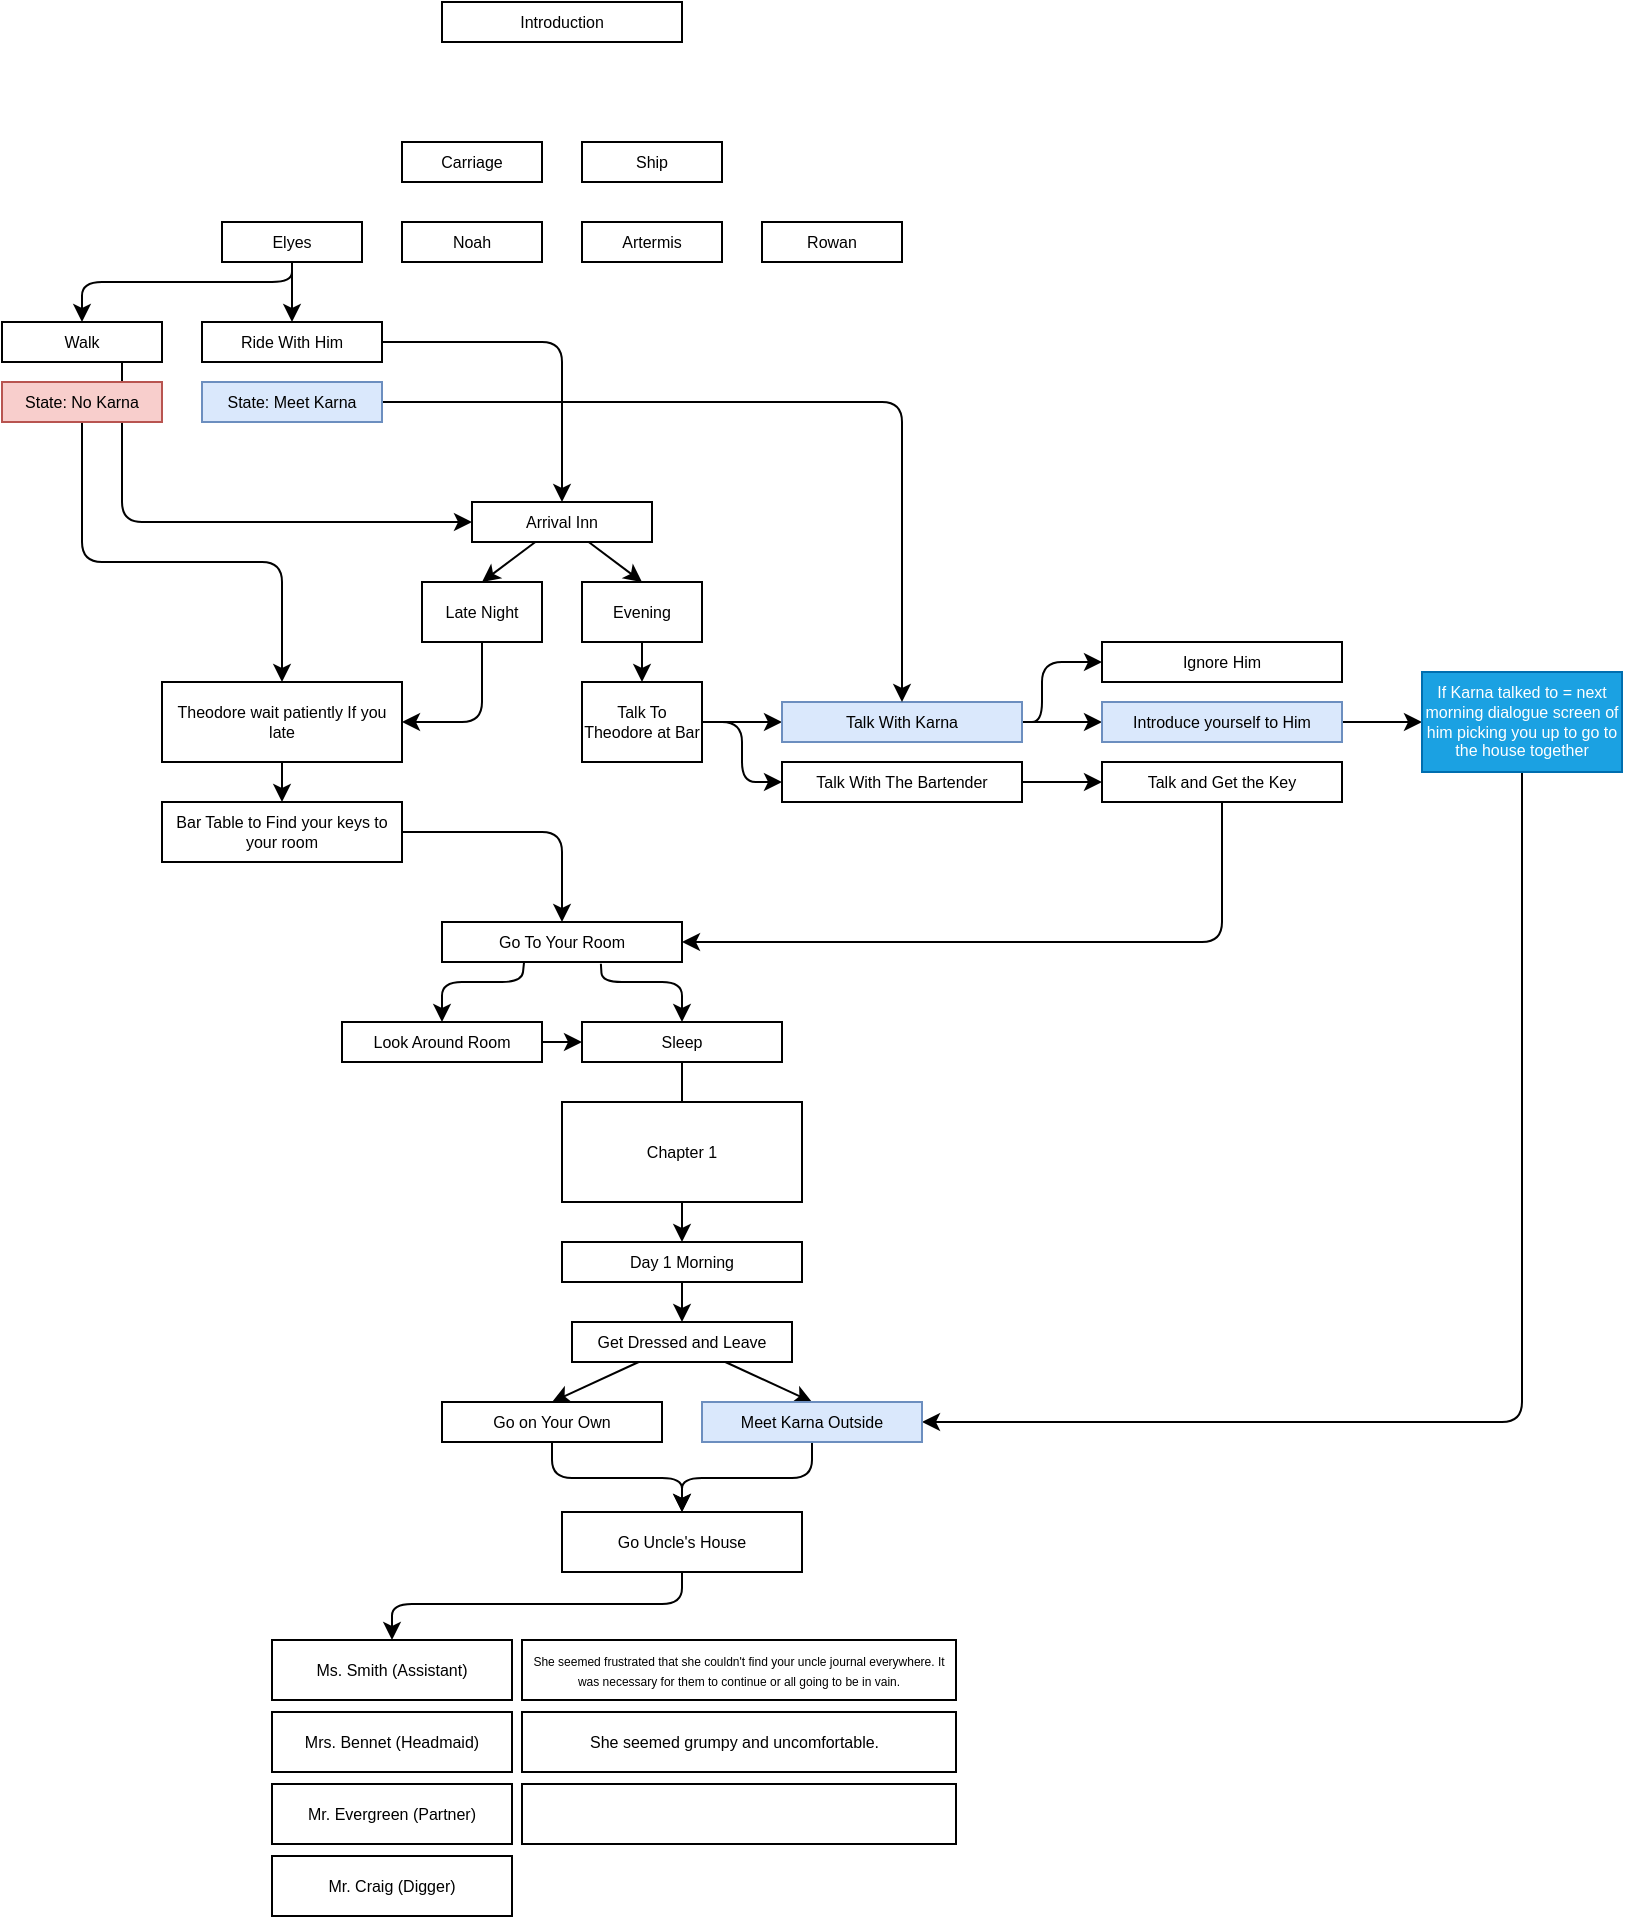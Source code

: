 <mxfile>
    <diagram id="6y-PMtRsZMNDdbMbtsYX" name="Page-1">
        <mxGraphModel dx="1056" dy="643" grid="1" gridSize="9" guides="1" tooltips="1" connect="1" arrows="1" fold="1" page="1" pageScale="1" pageWidth="1169" pageHeight="1654" math="0" shadow="0">
            <root>
                <mxCell id="0"/>
                <mxCell id="1" parent="0"/>
                <mxCell id="73" style="edgeStyle=none;html=1;entryX=0;entryY=0.5;entryDx=0;entryDy=0;fontSize=8;strokeWidth=1;" edge="1" parent="1" source="5" target="14">
                    <mxGeometry relative="1" as="geometry"/>
                </mxCell>
                <mxCell id="102" style="edgeStyle=none;html=1;entryX=0;entryY=0.5;entryDx=0;entryDy=0;fontSize=8;strokeWidth=1;" edge="1" parent="1" source="5" target="15">
                    <mxGeometry relative="1" as="geometry">
                        <Array as="points">
                            <mxPoint x="442" y="432"/>
                            <mxPoint x="442" y="462"/>
                        </Array>
                    </mxGeometry>
                </mxCell>
                <mxCell id="5" value="&lt;span style=&quot;font-size: 8px;&quot;&gt;Talk To Theodore at Bar&lt;/span&gt;" style="rounded=0;whiteSpace=wrap;html=1;fontSize=8;strokeWidth=1;" vertex="1" parent="1">
                    <mxGeometry x="362" y="412" width="60" height="40" as="geometry"/>
                </mxCell>
                <mxCell id="98" style="edgeStyle=none;html=1;entryX=0.5;entryY=0;entryDx=0;entryDy=0;fontSize=8;exitX=0.662;exitY=1.043;exitDx=0;exitDy=0;exitPerimeter=0;strokeWidth=1;" edge="1" parent="1" source="11" target="97">
                    <mxGeometry relative="1" as="geometry">
                        <Array as="points">
                            <mxPoint x="372" y="562"/>
                            <mxPoint x="412" y="562"/>
                        </Array>
                    </mxGeometry>
                </mxCell>
                <mxCell id="99" style="edgeStyle=none;html=1;entryX=0.5;entryY=0;entryDx=0;entryDy=0;fontSize=8;exitX=0.342;exitY=0.997;exitDx=0;exitDy=0;exitPerimeter=0;strokeWidth=1;" edge="1" parent="1" source="11" target="96">
                    <mxGeometry relative="1" as="geometry">
                        <Array as="points">
                            <mxPoint x="332" y="562"/>
                            <mxPoint x="292" y="562"/>
                        </Array>
                    </mxGeometry>
                </mxCell>
                <mxCell id="11" value="&lt;font style=&quot;font-size: 8px;&quot;&gt;Go To Your Room&lt;/font&gt;" style="rounded=0;whiteSpace=wrap;html=1;fontSize=8;strokeWidth=1;" vertex="1" parent="1">
                    <mxGeometry x="292" y="532" width="120" height="20" as="geometry"/>
                </mxCell>
                <mxCell id="19" value="" style="edgeStyle=none;html=1;fontSize=8;strokeWidth=1;" edge="1" parent="1" target="16">
                    <mxGeometry relative="1" as="geometry">
                        <mxPoint x="582" y="432" as="sourcePoint"/>
                        <Array as="points">
                            <mxPoint x="592" y="432"/>
                            <mxPoint x="592" y="402"/>
                        </Array>
                    </mxGeometry>
                </mxCell>
                <mxCell id="83" style="edgeStyle=none;html=1;entryX=0;entryY=0.5;entryDx=0;entryDy=0;fontSize=8;strokeWidth=1;" edge="1" parent="1" source="14" target="17">
                    <mxGeometry relative="1" as="geometry"/>
                </mxCell>
                <mxCell id="14" value="&lt;font style=&quot;font-size: 8px;&quot;&gt;Talk With Karna&lt;/font&gt;" style="rounded=0;whiteSpace=wrap;html=1;fillColor=#dae8fc;strokeColor=#6c8ebf;fontSize=8;strokeWidth=1;" vertex="1" parent="1">
                    <mxGeometry x="462" y="422" width="120" height="20" as="geometry"/>
                </mxCell>
                <mxCell id="103" value="" style="edgeStyle=none;html=1;fontSize=8;strokeWidth=1;" edge="1" parent="1" source="15" target="85">
                    <mxGeometry relative="1" as="geometry"/>
                </mxCell>
                <mxCell id="15" value="&lt;font style=&quot;font-size: 8px;&quot;&gt;Talk With The Bartender&lt;/font&gt;" style="rounded=0;whiteSpace=wrap;html=1;fontSize=8;strokeWidth=1;" vertex="1" parent="1">
                    <mxGeometry x="462" y="452" width="120" height="20" as="geometry"/>
                </mxCell>
                <mxCell id="16" value="&lt;span style=&quot;font-size: 8px;&quot;&gt;Ignore Him&lt;/span&gt;" style="rounded=0;whiteSpace=wrap;html=1;fontSize=8;strokeWidth=1;" vertex="1" parent="1">
                    <mxGeometry x="622" y="392" width="120" height="20" as="geometry"/>
                </mxCell>
                <mxCell id="82" value="" style="edgeStyle=none;html=1;fontSize=8;strokeWidth=1;" edge="1" parent="1" source="17" target="18">
                    <mxGeometry relative="1" as="geometry"/>
                </mxCell>
                <mxCell id="17" value="&lt;span style=&quot;font-size: 8px;&quot;&gt;Introduce yourself to Him&lt;/span&gt;" style="rounded=0;whiteSpace=wrap;html=1;fillColor=#dae8fc;strokeColor=#6c8ebf;fontSize=8;strokeWidth=1;" vertex="1" parent="1">
                    <mxGeometry x="622" y="422" width="120" height="20" as="geometry"/>
                </mxCell>
                <mxCell id="104" style="edgeStyle=none;html=1;fontSize=8;exitX=0.5;exitY=1;exitDx=0;exitDy=0;entryX=1;entryY=0.5;entryDx=0;entryDy=0;strokeWidth=1;" edge="1" parent="1" source="18" target="112">
                    <mxGeometry relative="1" as="geometry">
                        <mxPoint x="572" y="742" as="targetPoint"/>
                        <Array as="points">
                            <mxPoint x="832" y="782"/>
                        </Array>
                    </mxGeometry>
                </mxCell>
                <mxCell id="18" value="&lt;font style=&quot;font-size: 8px;&quot;&gt;If Karna talked to = next morning dialogue screen of him picking you up to go to the house together&lt;/font&gt;" style="rounded=0;whiteSpace=wrap;html=1;fillColor=#1ba1e2;fontColor=#ffffff;strokeColor=#006EAF;fontSize=8;strokeWidth=1;" vertex="1" parent="1">
                    <mxGeometry x="782" y="407" width="100" height="50" as="geometry"/>
                </mxCell>
                <mxCell id="115" value="" style="edgeStyle=none;html=1;fontSize=8;entryX=0.5;entryY=0;entryDx=0;entryDy=0;strokeWidth=1;" edge="1" parent="1" source="26" target="107">
                    <mxGeometry relative="1" as="geometry">
                        <mxPoint x="392" y="832" as="targetPoint"/>
                    </mxGeometry>
                </mxCell>
                <mxCell id="26" value="&lt;span style=&quot;font-size: 8px;&quot;&gt;Day 1 Morning&lt;/span&gt;" style="rounded=0;whiteSpace=wrap;html=1;fontSize=8;strokeWidth=1;" vertex="1" parent="1">
                    <mxGeometry x="352" y="692" width="120" height="20" as="geometry"/>
                </mxCell>
                <mxCell id="49" style="edgeStyle=none;html=1;entryX=0.5;entryY=0;entryDx=0;entryDy=0;fontSize=8;strokeWidth=1;" edge="1" parent="1" source="31" target="47">
                    <mxGeometry relative="1" as="geometry"/>
                </mxCell>
                <mxCell id="51" style="edgeStyle=none;html=1;exitX=0.5;exitY=1;exitDx=0;exitDy=0;entryX=0.5;entryY=0;entryDx=0;entryDy=0;fontSize=8;strokeWidth=1;" edge="1" parent="1" source="31" target="46">
                    <mxGeometry relative="1" as="geometry">
                        <Array as="points">
                            <mxPoint x="217" y="212"/>
                            <mxPoint x="162" y="212"/>
                            <mxPoint x="112" y="212"/>
                        </Array>
                    </mxGeometry>
                </mxCell>
                <mxCell id="31" value="&lt;span style=&quot;font-size: 8px;&quot;&gt;Elyes&lt;/span&gt;" style="rounded=0;whiteSpace=wrap;html=1;fontSize=8;strokeWidth=1;" vertex="1" parent="1">
                    <mxGeometry x="182" y="182" width="70" height="20" as="geometry"/>
                </mxCell>
                <mxCell id="32" value="&lt;span style=&quot;font-size: 8px;&quot;&gt;Artermis&lt;/span&gt;" style="rounded=0;whiteSpace=wrap;html=1;fontSize=8;strokeWidth=1;" vertex="1" parent="1">
                    <mxGeometry x="362" y="182" width="70" height="20" as="geometry"/>
                </mxCell>
                <mxCell id="33" value="&lt;span style=&quot;font-size: 8px;&quot;&gt;Noah&lt;/span&gt;" style="rounded=0;whiteSpace=wrap;html=1;fontSize=8;strokeWidth=1;" vertex="1" parent="1">
                    <mxGeometry x="272" y="182" width="70" height="20" as="geometry"/>
                </mxCell>
                <mxCell id="34" value="&lt;span style=&quot;font-size: 8px;&quot;&gt;Rowan&lt;/span&gt;" style="rounded=0;whiteSpace=wrap;html=1;fontSize=8;strokeWidth=1;" vertex="1" parent="1">
                    <mxGeometry x="452" y="182" width="70" height="20" as="geometry"/>
                </mxCell>
                <mxCell id="42" value="&lt;span style=&quot;font-size: 8px;&quot;&gt;Carriage&lt;/span&gt;" style="rounded=0;whiteSpace=wrap;html=1;fontSize=8;strokeWidth=1;" vertex="1" parent="1">
                    <mxGeometry x="272" y="142" width="70" height="20" as="geometry"/>
                </mxCell>
                <mxCell id="43" value="&lt;span style=&quot;font-size: 8px;&quot;&gt;Ship&lt;/span&gt;" style="rounded=0;whiteSpace=wrap;html=1;fontSize=8;strokeWidth=1;" vertex="1" parent="1">
                    <mxGeometry x="362" y="142" width="70" height="20" as="geometry"/>
                </mxCell>
                <mxCell id="44" value="&lt;font style=&quot;font-size: 8px;&quot;&gt;Introduction&lt;/font&gt;" style="rounded=0;whiteSpace=wrap;html=1;fontSize=8;strokeWidth=1;" vertex="1" parent="1">
                    <mxGeometry x="292" y="72" width="120" height="20" as="geometry"/>
                </mxCell>
                <mxCell id="80" style="edgeStyle=none;html=1;entryX=0;entryY=0.5;entryDx=0;entryDy=0;fontSize=8;exitX=0.75;exitY=1;exitDx=0;exitDy=0;strokeWidth=1;" edge="1" parent="1" source="46" target="54">
                    <mxGeometry relative="1" as="geometry">
                        <Array as="points">
                            <mxPoint x="132" y="332"/>
                        </Array>
                    </mxGeometry>
                </mxCell>
                <mxCell id="46" value="&lt;span style=&quot;font-size: 8px;&quot;&gt;Walk&lt;/span&gt;" style="rounded=0;whiteSpace=wrap;html=1;fontSize=8;strokeWidth=1;" vertex="1" parent="1">
                    <mxGeometry x="72" y="232" width="80" height="20" as="geometry"/>
                </mxCell>
                <mxCell id="78" style="edgeStyle=none;html=1;entryX=0.5;entryY=0;entryDx=0;entryDy=0;fontSize=8;strokeWidth=1;" edge="1" parent="1" source="47" target="54">
                    <mxGeometry relative="1" as="geometry">
                        <Array as="points">
                            <mxPoint x="352" y="242"/>
                        </Array>
                    </mxGeometry>
                </mxCell>
                <mxCell id="47" value="&lt;span style=&quot;font-size: 8px;&quot;&gt;Ride With Him&lt;/span&gt;" style="rounded=0;whiteSpace=wrap;html=1;fontSize=8;strokeWidth=1;" vertex="1" parent="1">
                    <mxGeometry x="172" y="232" width="90" height="20" as="geometry"/>
                </mxCell>
                <mxCell id="70" style="edgeStyle=none;html=1;entryX=0.5;entryY=0;entryDx=0;entryDy=0;fontSize=8;strokeWidth=1;" edge="1" parent="1" source="52" target="66">
                    <mxGeometry relative="1" as="geometry">
                        <Array as="points">
                            <mxPoint x="112" y="352"/>
                            <mxPoint x="212" y="352"/>
                        </Array>
                    </mxGeometry>
                </mxCell>
                <mxCell id="52" value="&lt;span style=&quot;font-size: 8px;&quot;&gt;State: No Karna&lt;/span&gt;" style="rounded=0;whiteSpace=wrap;html=1;fillColor=#f8cecc;strokeColor=#b85450;fontSize=8;strokeWidth=1;" vertex="1" parent="1">
                    <mxGeometry x="72" y="262" width="80" height="20" as="geometry"/>
                </mxCell>
                <mxCell id="77" style="edgeStyle=none;html=1;entryX=0.5;entryY=0;entryDx=0;entryDy=0;fontSize=8;strokeWidth=1;" edge="1" parent="1" source="53" target="14">
                    <mxGeometry relative="1" as="geometry">
                        <Array as="points">
                            <mxPoint x="522" y="272"/>
                        </Array>
                    </mxGeometry>
                </mxCell>
                <mxCell id="53" value="&lt;span style=&quot;font-size: 8px;&quot;&gt;State: Meet Karna&lt;/span&gt;" style="rounded=0;whiteSpace=wrap;html=1;fillColor=#dae8fc;strokeColor=#6c8ebf;fontSize=8;strokeWidth=1;" vertex="1" parent="1">
                    <mxGeometry x="172" y="262" width="90" height="20" as="geometry"/>
                </mxCell>
                <mxCell id="67" style="edgeStyle=none;html=1;entryX=0.5;entryY=0;entryDx=0;entryDy=0;fontSize=8;strokeWidth=1;" edge="1" parent="1" source="54" target="60">
                    <mxGeometry relative="1" as="geometry"/>
                </mxCell>
                <mxCell id="68" style="edgeStyle=none;html=1;entryX=0.5;entryY=0;entryDx=0;entryDy=0;fontSize=8;strokeWidth=1;" edge="1" parent="1" source="54" target="61">
                    <mxGeometry relative="1" as="geometry"/>
                </mxCell>
                <mxCell id="54" value="&lt;span style=&quot;font-size: 8px;&quot;&gt;Arrival Inn&lt;/span&gt;" style="rounded=0;whiteSpace=wrap;html=1;fontSize=8;strokeWidth=1;" vertex="1" parent="1">
                    <mxGeometry x="307" y="322" width="90" height="20" as="geometry"/>
                </mxCell>
                <mxCell id="75" value="" style="edgeStyle=none;html=1;fontSize=8;strokeWidth=1;" edge="1" parent="1" source="60" target="5">
                    <mxGeometry relative="1" as="geometry"/>
                </mxCell>
                <mxCell id="60" value="&lt;span style=&quot;font-size: 8px;&quot;&gt;Evening&lt;/span&gt;" style="rounded=0;whiteSpace=wrap;html=1;fontSize=8;strokeWidth=1;" vertex="1" parent="1">
                    <mxGeometry x="362" y="362" width="60" height="30" as="geometry"/>
                </mxCell>
                <mxCell id="76" style="edgeStyle=none;html=1;entryX=1;entryY=0.5;entryDx=0;entryDy=0;fontSize=8;strokeWidth=1;" edge="1" parent="1" source="61" target="66">
                    <mxGeometry relative="1" as="geometry">
                        <Array as="points">
                            <mxPoint x="312" y="432"/>
                        </Array>
                    </mxGeometry>
                </mxCell>
                <mxCell id="61" value="&lt;span style=&quot;font-size: 8px;&quot;&gt;Late Night&lt;br style=&quot;font-size: 8px;&quot;&gt;&lt;/span&gt;" style="rounded=0;whiteSpace=wrap;html=1;fontSize=8;strokeWidth=1;" vertex="1" parent="1">
                    <mxGeometry x="282" y="362" width="60" height="30" as="geometry"/>
                </mxCell>
                <mxCell id="126" style="edgeStyle=none;html=1;entryX=0.5;entryY=0;entryDx=0;entryDy=0;strokeWidth=1;fontSize=8;" edge="1" parent="1" source="65" target="121">
                    <mxGeometry relative="1" as="geometry">
                        <Array as="points">
                            <mxPoint x="412" y="873"/>
                            <mxPoint x="267" y="873"/>
                        </Array>
                    </mxGeometry>
                </mxCell>
                <mxCell id="65" value="Go Uncle's House" style="rounded=0;whiteSpace=wrap;html=1;fontSize=8;strokeWidth=1;" vertex="1" parent="1">
                    <mxGeometry x="352" y="827" width="120" height="30" as="geometry"/>
                </mxCell>
                <mxCell id="91" value="" style="edgeStyle=none;html=1;fontSize=8;strokeWidth=1;" edge="1" parent="1" source="66" target="89">
                    <mxGeometry relative="1" as="geometry"/>
                </mxCell>
                <mxCell id="66" value="&lt;span style=&quot;font-size: 8px;&quot;&gt;Theodore wait patiently If you late&lt;/span&gt;" style="rounded=0;whiteSpace=wrap;html=1;fontSize=8;strokeWidth=1;" vertex="1" parent="1">
                    <mxGeometry x="152" y="412" width="120" height="40" as="geometry"/>
                </mxCell>
                <mxCell id="95" style="edgeStyle=none;html=1;entryX=1;entryY=0.5;entryDx=0;entryDy=0;fontSize=8;strokeWidth=1;" edge="1" parent="1" source="85" target="11">
                    <mxGeometry relative="1" as="geometry">
                        <Array as="points">
                            <mxPoint x="682" y="542"/>
                        </Array>
                    </mxGeometry>
                </mxCell>
                <mxCell id="85" value="&lt;font style=&quot;font-size: 8px;&quot;&gt;Talk and Get the Key&lt;/font&gt;" style="rounded=0;whiteSpace=wrap;html=1;fontSize=8;strokeWidth=1;" vertex="1" parent="1">
                    <mxGeometry x="622" y="452" width="120" height="20" as="geometry"/>
                </mxCell>
                <mxCell id="93" style="edgeStyle=none;html=1;entryX=0.5;entryY=0;entryDx=0;entryDy=0;fontSize=8;strokeWidth=1;" edge="1" parent="1" source="89" target="11">
                    <mxGeometry relative="1" as="geometry">
                        <Array as="points">
                            <mxPoint x="352" y="487"/>
                        </Array>
                    </mxGeometry>
                </mxCell>
                <mxCell id="89" value="&lt;span style=&quot;font-size: 8px;&quot;&gt;Bar Table to Find your keys to your room&lt;/span&gt;" style="rounded=0;whiteSpace=wrap;html=1;fontSize=8;strokeWidth=1;" vertex="1" parent="1">
                    <mxGeometry x="152" y="472" width="120" height="30" as="geometry"/>
                </mxCell>
                <mxCell id="100" style="edgeStyle=none;html=1;entryX=0;entryY=0.5;entryDx=0;entryDy=0;fontSize=8;strokeWidth=1;" edge="1" parent="1" source="96" target="97">
                    <mxGeometry relative="1" as="geometry"/>
                </mxCell>
                <mxCell id="96" value="&lt;span style=&quot;font-size: 8px;&quot;&gt;Look Around Room&lt;/span&gt;" style="rounded=0;whiteSpace=wrap;html=1;fontSize=8;strokeWidth=1;" vertex="1" parent="1">
                    <mxGeometry x="242" y="582" width="100" height="20" as="geometry"/>
                </mxCell>
                <mxCell id="101" style="edgeStyle=none;html=1;fontSize=8;entryX=0.5;entryY=0;entryDx=0;entryDy=0;strokeWidth=1;" edge="1" parent="1" source="97" target="26">
                    <mxGeometry relative="1" as="geometry">
                        <mxPoint x="402" y="632" as="targetPoint"/>
                    </mxGeometry>
                </mxCell>
                <mxCell id="97" value="&lt;span style=&quot;font-size: 8px;&quot;&gt;Sleep&lt;/span&gt;" style="rounded=0;whiteSpace=wrap;html=1;fontSize=8;strokeWidth=1;" vertex="1" parent="1">
                    <mxGeometry x="362" y="582" width="100" height="20" as="geometry"/>
                </mxCell>
                <mxCell id="13" value="&lt;font style=&quot;font-size: 8px;&quot;&gt;Chapter 1&lt;/font&gt;" style="rounded=0;whiteSpace=wrap;html=1;fontSize=8;strokeWidth=1;" vertex="1" parent="1">
                    <mxGeometry x="352" y="622" width="120" height="50" as="geometry"/>
                </mxCell>
                <mxCell id="116" style="edgeStyle=none;html=1;entryX=0.5;entryY=0;entryDx=0;entryDy=0;fontSize=8;strokeWidth=1;" edge="1" parent="1" source="107" target="112">
                    <mxGeometry relative="1" as="geometry"/>
                </mxCell>
                <mxCell id="117" style="edgeStyle=none;html=1;entryX=0.5;entryY=0;entryDx=0;entryDy=0;fontSize=8;strokeWidth=1;" edge="1" parent="1" source="107" target="113">
                    <mxGeometry relative="1" as="geometry"/>
                </mxCell>
                <mxCell id="107" value="&lt;span style=&quot;font-size: 8px;&quot;&gt;Get Dressed and Leave&lt;/span&gt;" style="rounded=0;whiteSpace=wrap;html=1;fontSize=8;strokeWidth=1;" vertex="1" parent="1">
                    <mxGeometry x="357" y="732" width="110" height="20" as="geometry"/>
                </mxCell>
                <mxCell id="118" style="edgeStyle=none;html=1;entryX=0.5;entryY=0;entryDx=0;entryDy=0;fontSize=8;strokeWidth=1;" edge="1" parent="1" source="112" target="65">
                    <mxGeometry relative="1" as="geometry">
                        <Array as="points">
                            <mxPoint x="477" y="810"/>
                            <mxPoint x="412" y="810"/>
                        </Array>
                    </mxGeometry>
                </mxCell>
                <mxCell id="112" value="&lt;span style=&quot;font-size: 8px;&quot;&gt;Meet Karna Outside&lt;/span&gt;" style="rounded=0;whiteSpace=wrap;html=1;fillColor=#dae8fc;strokeColor=#6c8ebf;fontSize=8;strokeWidth=1;" vertex="1" parent="1">
                    <mxGeometry x="422" y="772" width="110" height="20" as="geometry"/>
                </mxCell>
                <mxCell id="119" style="edgeStyle=none;html=1;entryX=0.5;entryY=0;entryDx=0;entryDy=0;fontSize=8;strokeWidth=1;" edge="1" parent="1" source="113" target="65">
                    <mxGeometry relative="1" as="geometry">
                        <Array as="points">
                            <mxPoint x="347" y="810"/>
                            <mxPoint x="412" y="810"/>
                        </Array>
                    </mxGeometry>
                </mxCell>
                <mxCell id="113" value="&lt;span style=&quot;font-size: 8px;&quot;&gt;Go on Your Own&lt;/span&gt;" style="rounded=0;whiteSpace=wrap;html=1;fontSize=8;strokeWidth=1;" vertex="1" parent="1">
                    <mxGeometry x="292" y="772" width="110" height="20" as="geometry"/>
                </mxCell>
                <mxCell id="121" value="Ms. Smith (Assistant)" style="rounded=0;whiteSpace=wrap;html=1;fontSize=8;strokeWidth=1;" vertex="1" parent="1">
                    <mxGeometry x="207" y="891" width="120" height="30" as="geometry"/>
                </mxCell>
                <mxCell id="123" value="Mrs. Bennet (Headmaid)" style="rounded=0;whiteSpace=wrap;html=1;fontSize=8;strokeWidth=1;" vertex="1" parent="1">
                    <mxGeometry x="207" y="927" width="120" height="30" as="geometry"/>
                </mxCell>
                <mxCell id="124" value="Mr. Evergreen (Partner)" style="rounded=0;whiteSpace=wrap;html=1;fontSize=8;strokeWidth=1;" vertex="1" parent="1">
                    <mxGeometry x="207" y="963" width="120" height="30" as="geometry"/>
                </mxCell>
                <mxCell id="125" value="Mr. Craig (Digger)" style="rounded=0;whiteSpace=wrap;html=1;fontSize=8;strokeWidth=1;" vertex="1" parent="1">
                    <mxGeometry x="207" y="999" width="120" height="30" as="geometry"/>
                </mxCell>
                <mxCell id="128" value="&lt;font style=&quot;font-size: 6px;&quot;&gt;She seemed frustrated that she couldn't find your uncle journal everywhere. It was necessary for them to continue or all going to be in vain.&lt;/font&gt;" style="rounded=0;whiteSpace=wrap;html=1;fontSize=8;strokeWidth=1;" vertex="1" parent="1">
                    <mxGeometry x="332" y="891" width="217" height="30" as="geometry"/>
                </mxCell>
                <mxCell id="129" value="She seemed grumpy and uncomfortable.&amp;nbsp;&amp;nbsp;" style="rounded=0;whiteSpace=wrap;html=1;fontSize=8;strokeWidth=1;" vertex="1" parent="1">
                    <mxGeometry x="332" y="927" width="217" height="30" as="geometry"/>
                </mxCell>
                <mxCell id="130" value="" style="rounded=0;whiteSpace=wrap;html=1;fontSize=8;strokeWidth=1;" vertex="1" parent="1">
                    <mxGeometry x="332" y="963" width="217" height="30" as="geometry"/>
                </mxCell>
            </root>
        </mxGraphModel>
    </diagram>
</mxfile>